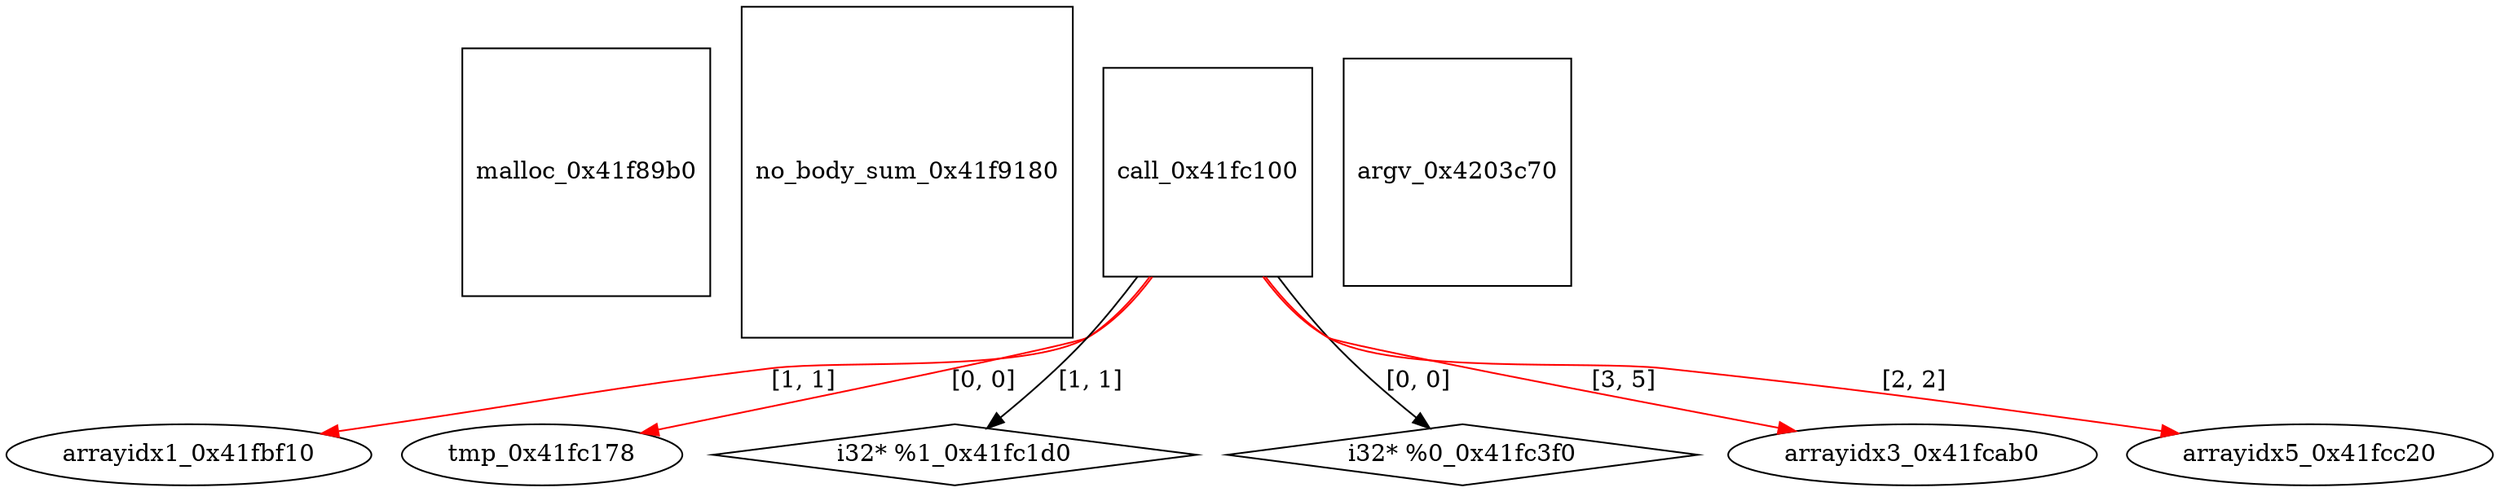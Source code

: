 digraph grafico {
"malloc_0x41f89b0" [shape=square];
"no_body_sum_0x41f9180" [shape=square];
"arrayidx1_0x41fbf10" [shape=ellipse];
"call_0x41fc100" -> "arrayidx1_0x41fbf10" [label="[1, 1]",color=red];
"call_0x41fc100" [shape=square];
"tmp_0x41fc178" [shape=ellipse];
"call_0x41fc100" -> "tmp_0x41fc178" [label="[0, 0]",color=red];
"i32* %1_0x41fc1d0" [shape=diamond];
"call_0x41fc100" -> "i32* %1_0x41fc1d0" [label="[1, 1]"];
"i32* %0_0x41fc3f0" [shape=diamond];
"call_0x41fc100" -> "i32* %0_0x41fc3f0" [label="[0, 0]"];
"arrayidx3_0x41fcab0" [shape=ellipse];
"call_0x41fc100" -> "arrayidx3_0x41fcab0" [label="[3, 5]",color=red];
"arrayidx5_0x41fcc20" [shape=ellipse];
"call_0x41fc100" -> "arrayidx5_0x41fcc20" [label="[2, 2]",color=red];
"argv_0x4203c70" [shape=square];
}